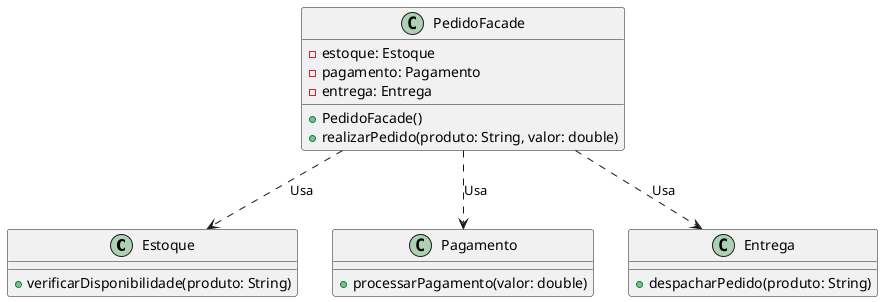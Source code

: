 @startuml

class Estoque {
    + verificarDisponibilidade(produto: String)
}

class Pagamento {
    + processarPagamento(valor: double)
}

class Entrega {
    + despacharPedido(produto: String)
}

class PedidoFacade {
    - estoque: Estoque
    - pagamento: Pagamento
    - entrega: Entrega
    + PedidoFacade()
    + realizarPedido(produto: String, valor: double)
}

PedidoFacade ..> Estoque : "Usa"
PedidoFacade ..> Pagamento : "Usa"
PedidoFacade ..> Entrega : "Usa"

@enduml